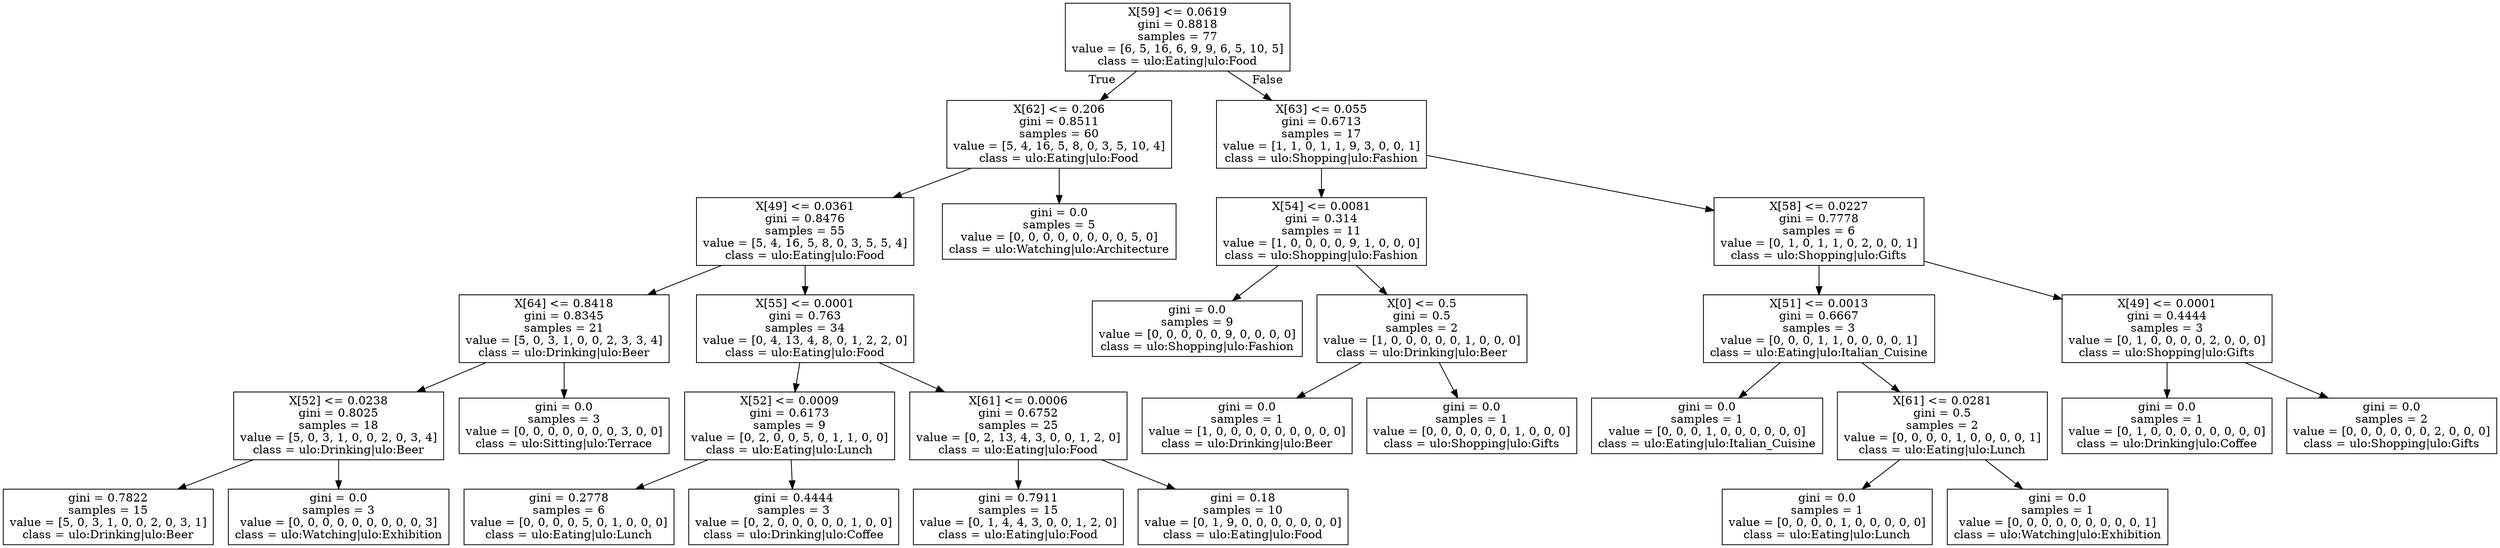 digraph Tree {
node [shape=box] ;
0 [label="X[59] <= 0.0619\ngini = 0.8818\nsamples = 77\nvalue = [6, 5, 16, 6, 9, 9, 6, 5, 10, 5]\nclass = ulo:Eating|ulo:Food"] ;
1 [label="X[62] <= 0.206\ngini = 0.8511\nsamples = 60\nvalue = [5, 4, 16, 5, 8, 0, 3, 5, 10, 4]\nclass = ulo:Eating|ulo:Food"] ;
0 -> 1 [labeldistance=2.5, labelangle=45, headlabel="True"] ;
2 [label="X[49] <= 0.0361\ngini = 0.8476\nsamples = 55\nvalue = [5, 4, 16, 5, 8, 0, 3, 5, 5, 4]\nclass = ulo:Eating|ulo:Food"] ;
1 -> 2 ;
3 [label="X[64] <= 0.8418\ngini = 0.8345\nsamples = 21\nvalue = [5, 0, 3, 1, 0, 0, 2, 3, 3, 4]\nclass = ulo:Drinking|ulo:Beer"] ;
2 -> 3 ;
4 [label="X[52] <= 0.0238\ngini = 0.8025\nsamples = 18\nvalue = [5, 0, 3, 1, 0, 0, 2, 0, 3, 4]\nclass = ulo:Drinking|ulo:Beer"] ;
3 -> 4 ;
5 [label="gini = 0.7822\nsamples = 15\nvalue = [5, 0, 3, 1, 0, 0, 2, 0, 3, 1]\nclass = ulo:Drinking|ulo:Beer"] ;
4 -> 5 ;
6 [label="gini = 0.0\nsamples = 3\nvalue = [0, 0, 0, 0, 0, 0, 0, 0, 0, 3]\nclass = ulo:Watching|ulo:Exhibition"] ;
4 -> 6 ;
7 [label="gini = 0.0\nsamples = 3\nvalue = [0, 0, 0, 0, 0, 0, 0, 3, 0, 0]\nclass = ulo:Sitting|ulo:Terrace"] ;
3 -> 7 ;
8 [label="X[55] <= 0.0001\ngini = 0.763\nsamples = 34\nvalue = [0, 4, 13, 4, 8, 0, 1, 2, 2, 0]\nclass = ulo:Eating|ulo:Food"] ;
2 -> 8 ;
9 [label="X[52] <= 0.0009\ngini = 0.6173\nsamples = 9\nvalue = [0, 2, 0, 0, 5, 0, 1, 1, 0, 0]\nclass = ulo:Eating|ulo:Lunch"] ;
8 -> 9 ;
10 [label="gini = 0.2778\nsamples = 6\nvalue = [0, 0, 0, 0, 5, 0, 1, 0, 0, 0]\nclass = ulo:Eating|ulo:Lunch"] ;
9 -> 10 ;
11 [label="gini = 0.4444\nsamples = 3\nvalue = [0, 2, 0, 0, 0, 0, 0, 1, 0, 0]\nclass = ulo:Drinking|ulo:Coffee"] ;
9 -> 11 ;
12 [label="X[61] <= 0.0006\ngini = 0.6752\nsamples = 25\nvalue = [0, 2, 13, 4, 3, 0, 0, 1, 2, 0]\nclass = ulo:Eating|ulo:Food"] ;
8 -> 12 ;
13 [label="gini = 0.7911\nsamples = 15\nvalue = [0, 1, 4, 4, 3, 0, 0, 1, 2, 0]\nclass = ulo:Eating|ulo:Food"] ;
12 -> 13 ;
14 [label="gini = 0.18\nsamples = 10\nvalue = [0, 1, 9, 0, 0, 0, 0, 0, 0, 0]\nclass = ulo:Eating|ulo:Food"] ;
12 -> 14 ;
15 [label="gini = 0.0\nsamples = 5\nvalue = [0, 0, 0, 0, 0, 0, 0, 0, 5, 0]\nclass = ulo:Watching|ulo:Architecture"] ;
1 -> 15 ;
16 [label="X[63] <= 0.055\ngini = 0.6713\nsamples = 17\nvalue = [1, 1, 0, 1, 1, 9, 3, 0, 0, 1]\nclass = ulo:Shopping|ulo:Fashion"] ;
0 -> 16 [labeldistance=2.5, labelangle=-45, headlabel="False"] ;
17 [label="X[54] <= 0.0081\ngini = 0.314\nsamples = 11\nvalue = [1, 0, 0, 0, 0, 9, 1, 0, 0, 0]\nclass = ulo:Shopping|ulo:Fashion"] ;
16 -> 17 ;
18 [label="gini = 0.0\nsamples = 9\nvalue = [0, 0, 0, 0, 0, 9, 0, 0, 0, 0]\nclass = ulo:Shopping|ulo:Fashion"] ;
17 -> 18 ;
19 [label="X[0] <= 0.5\ngini = 0.5\nsamples = 2\nvalue = [1, 0, 0, 0, 0, 0, 1, 0, 0, 0]\nclass = ulo:Drinking|ulo:Beer"] ;
17 -> 19 ;
20 [label="gini = 0.0\nsamples = 1\nvalue = [1, 0, 0, 0, 0, 0, 0, 0, 0, 0]\nclass = ulo:Drinking|ulo:Beer"] ;
19 -> 20 ;
21 [label="gini = 0.0\nsamples = 1\nvalue = [0, 0, 0, 0, 0, 0, 1, 0, 0, 0]\nclass = ulo:Shopping|ulo:Gifts"] ;
19 -> 21 ;
22 [label="X[58] <= 0.0227\ngini = 0.7778\nsamples = 6\nvalue = [0, 1, 0, 1, 1, 0, 2, 0, 0, 1]\nclass = ulo:Shopping|ulo:Gifts"] ;
16 -> 22 ;
23 [label="X[51] <= 0.0013\ngini = 0.6667\nsamples = 3\nvalue = [0, 0, 0, 1, 1, 0, 0, 0, 0, 1]\nclass = ulo:Eating|ulo:Italian_Cuisine"] ;
22 -> 23 ;
24 [label="gini = 0.0\nsamples = 1\nvalue = [0, 0, 0, 1, 0, 0, 0, 0, 0, 0]\nclass = ulo:Eating|ulo:Italian_Cuisine"] ;
23 -> 24 ;
25 [label="X[61] <= 0.0281\ngini = 0.5\nsamples = 2\nvalue = [0, 0, 0, 0, 1, 0, 0, 0, 0, 1]\nclass = ulo:Eating|ulo:Lunch"] ;
23 -> 25 ;
26 [label="gini = 0.0\nsamples = 1\nvalue = [0, 0, 0, 0, 1, 0, 0, 0, 0, 0]\nclass = ulo:Eating|ulo:Lunch"] ;
25 -> 26 ;
27 [label="gini = 0.0\nsamples = 1\nvalue = [0, 0, 0, 0, 0, 0, 0, 0, 0, 1]\nclass = ulo:Watching|ulo:Exhibition"] ;
25 -> 27 ;
28 [label="X[49] <= 0.0001\ngini = 0.4444\nsamples = 3\nvalue = [0, 1, 0, 0, 0, 0, 2, 0, 0, 0]\nclass = ulo:Shopping|ulo:Gifts"] ;
22 -> 28 ;
29 [label="gini = 0.0\nsamples = 1\nvalue = [0, 1, 0, 0, 0, 0, 0, 0, 0, 0]\nclass = ulo:Drinking|ulo:Coffee"] ;
28 -> 29 ;
30 [label="gini = 0.0\nsamples = 2\nvalue = [0, 0, 0, 0, 0, 0, 2, 0, 0, 0]\nclass = ulo:Shopping|ulo:Gifts"] ;
28 -> 30 ;
}